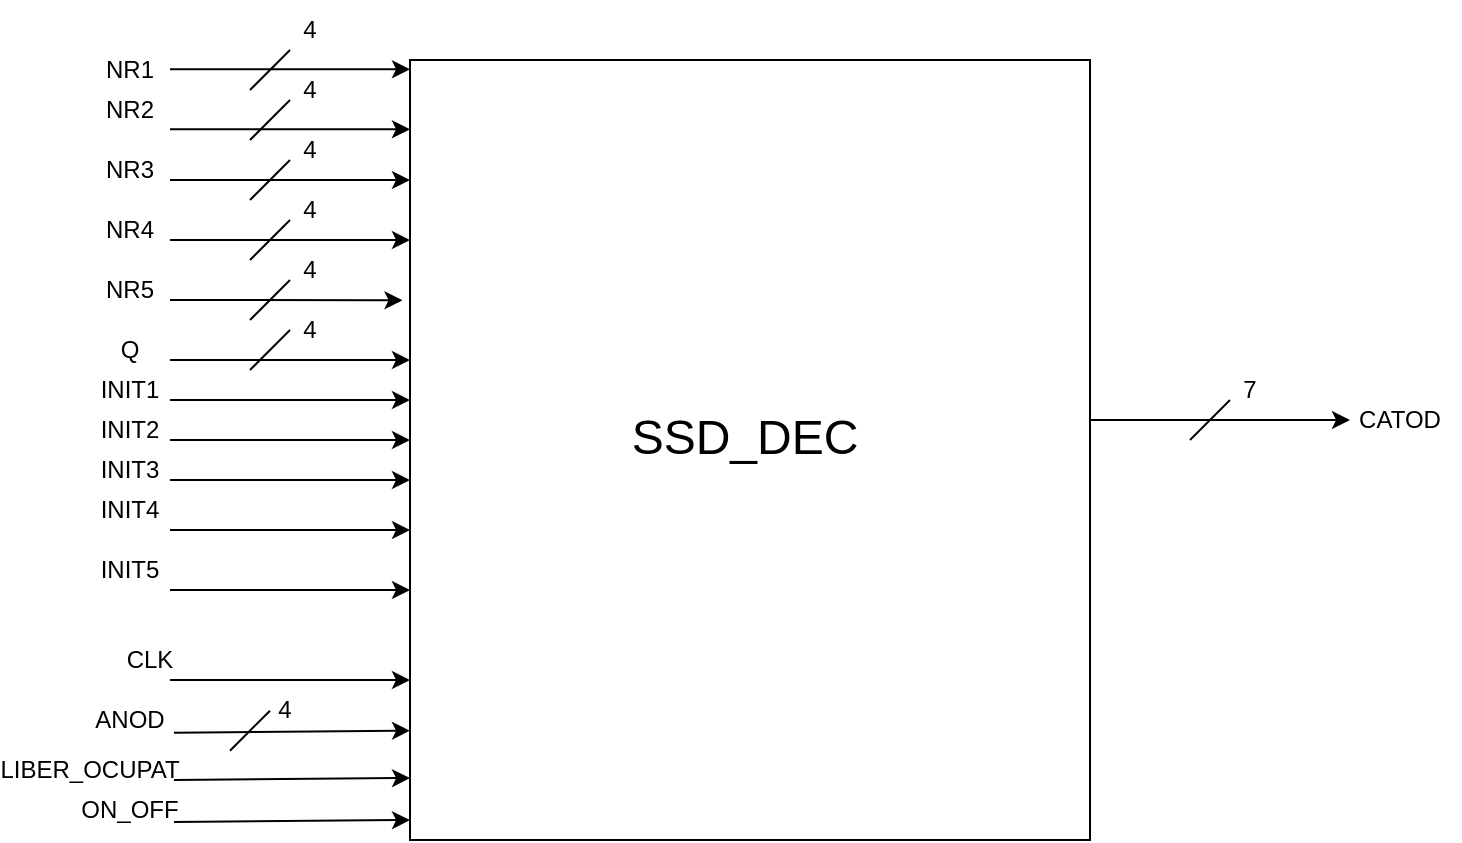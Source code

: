 <mxfile version="21.3.4" type="device">
  <diagram name="Page-1" id="tjMLy3e9W4_cnaeNJdZX">
    <mxGraphModel dx="1434" dy="760" grid="1" gridSize="10" guides="1" tooltips="1" connect="1" arrows="1" fold="1" page="1" pageScale="1" pageWidth="850" pageHeight="1100" math="0" shadow="0">
      <root>
        <mxCell id="0" />
        <mxCell id="1" parent="0" />
        <mxCell id="EfB4kgATYnnncNqZEgoV-20" value="" style="rounded=0;whiteSpace=wrap;html=1;" parent="1" vertex="1">
          <mxGeometry x="285" y="295" width="340" height="390" as="geometry" />
        </mxCell>
        <mxCell id="EfB4kgATYnnncNqZEgoV-22" value="" style="endArrow=classic;html=1;rounded=0;" parent="1" edge="1">
          <mxGeometry width="50" height="50" relative="1" as="geometry">
            <mxPoint x="165" y="299.66" as="sourcePoint" />
            <mxPoint x="285" y="299.66" as="targetPoint" />
          </mxGeometry>
        </mxCell>
        <mxCell id="EfB4kgATYnnncNqZEgoV-24" value="" style="endArrow=classic;html=1;rounded=0;entryX=0;entryY=0.077;entryDx=0;entryDy=0;entryPerimeter=0;" parent="1" edge="1">
          <mxGeometry width="50" height="50" relative="1" as="geometry">
            <mxPoint x="165" y="329.66" as="sourcePoint" />
            <mxPoint x="285" y="329.66" as="targetPoint" />
          </mxGeometry>
        </mxCell>
        <mxCell id="EfB4kgATYnnncNqZEgoV-25" value="" style="endArrow=classic;html=1;rounded=0;entryX=0;entryY=0.077;entryDx=0;entryDy=0;entryPerimeter=0;" parent="1" edge="1">
          <mxGeometry width="50" height="50" relative="1" as="geometry">
            <mxPoint x="165" y="355" as="sourcePoint" />
            <mxPoint x="285" y="355" as="targetPoint" />
          </mxGeometry>
        </mxCell>
        <mxCell id="EfB4kgATYnnncNqZEgoV-26" value="" style="endArrow=classic;html=1;rounded=0;entryX=0;entryY=0.077;entryDx=0;entryDy=0;entryPerimeter=0;" parent="1" edge="1">
          <mxGeometry width="50" height="50" relative="1" as="geometry">
            <mxPoint x="165" y="385" as="sourcePoint" />
            <mxPoint x="285" y="385" as="targetPoint" />
          </mxGeometry>
        </mxCell>
        <mxCell id="EfB4kgATYnnncNqZEgoV-27" value="" style="endArrow=classic;html=1;rounded=0;entryX=0;entryY=0.077;entryDx=0;entryDy=0;entryPerimeter=0;" parent="1" edge="1">
          <mxGeometry width="50" height="50" relative="1" as="geometry">
            <mxPoint x="165" y="445" as="sourcePoint" />
            <mxPoint x="285" y="445" as="targetPoint" />
          </mxGeometry>
        </mxCell>
        <mxCell id="EfB4kgATYnnncNqZEgoV-28" value="" style="endArrow=classic;html=1;rounded=0;entryX=0;entryY=0.077;entryDx=0;entryDy=0;entryPerimeter=0;" parent="1" edge="1">
          <mxGeometry width="50" height="50" relative="1" as="geometry">
            <mxPoint x="165" y="465" as="sourcePoint" />
            <mxPoint x="285" y="465" as="targetPoint" />
          </mxGeometry>
        </mxCell>
        <mxCell id="EfB4kgATYnnncNqZEgoV-29" value="NR1" style="text;html=1;strokeColor=none;fillColor=none;align=center;verticalAlign=middle;whiteSpace=wrap;rounded=0;" parent="1" vertex="1">
          <mxGeometry x="115" y="285" width="60" height="30" as="geometry" />
        </mxCell>
        <mxCell id="EfB4kgATYnnncNqZEgoV-30" value="NR2" style="text;html=1;strokeColor=none;fillColor=none;align=center;verticalAlign=middle;whiteSpace=wrap;rounded=0;" parent="1" vertex="1">
          <mxGeometry x="115" y="305" width="60" height="30" as="geometry" />
        </mxCell>
        <mxCell id="EfB4kgATYnnncNqZEgoV-31" value="NR3" style="text;html=1;strokeColor=none;fillColor=none;align=center;verticalAlign=middle;whiteSpace=wrap;rounded=0;" parent="1" vertex="1">
          <mxGeometry x="115" y="335" width="60" height="30" as="geometry" />
        </mxCell>
        <mxCell id="EfB4kgATYnnncNqZEgoV-32" value="NR4" style="text;html=1;strokeColor=none;fillColor=none;align=center;verticalAlign=middle;whiteSpace=wrap;rounded=0;" parent="1" vertex="1">
          <mxGeometry x="115" y="365" width="60" height="30" as="geometry" />
        </mxCell>
        <mxCell id="EfB4kgATYnnncNqZEgoV-33" value="NR5" style="text;html=1;strokeColor=none;fillColor=none;align=center;verticalAlign=middle;whiteSpace=wrap;rounded=0;" parent="1" vertex="1">
          <mxGeometry x="115" y="395" width="60" height="30" as="geometry" />
        </mxCell>
        <mxCell id="EfB4kgATYnnncNqZEgoV-34" value="Q" style="text;html=1;strokeColor=none;fillColor=none;align=center;verticalAlign=middle;whiteSpace=wrap;rounded=0;" parent="1" vertex="1">
          <mxGeometry x="115" y="425" width="60" height="30" as="geometry" />
        </mxCell>
        <mxCell id="EfB4kgATYnnncNqZEgoV-36" value="" style="endArrow=classic;html=1;rounded=0;entryX=0;entryY=0.077;entryDx=0;entryDy=0;entryPerimeter=0;" parent="1" edge="1">
          <mxGeometry width="50" height="50" relative="1" as="geometry">
            <mxPoint x="165" y="485" as="sourcePoint" />
            <mxPoint x="285" y="485" as="targetPoint" />
          </mxGeometry>
        </mxCell>
        <mxCell id="EfB4kgATYnnncNqZEgoV-37" value="" style="endArrow=classic;html=1;rounded=0;entryX=0;entryY=0.077;entryDx=0;entryDy=0;entryPerimeter=0;" parent="1" edge="1">
          <mxGeometry width="50" height="50" relative="1" as="geometry">
            <mxPoint x="165" y="505" as="sourcePoint" />
            <mxPoint x="285" y="505" as="targetPoint" />
          </mxGeometry>
        </mxCell>
        <mxCell id="EfB4kgATYnnncNqZEgoV-38" value="" style="endArrow=classic;html=1;rounded=0;entryX=0;entryY=0.077;entryDx=0;entryDy=0;entryPerimeter=0;" parent="1" edge="1">
          <mxGeometry width="50" height="50" relative="1" as="geometry">
            <mxPoint x="165" y="530" as="sourcePoint" />
            <mxPoint x="285" y="530" as="targetPoint" />
          </mxGeometry>
        </mxCell>
        <mxCell id="EfB4kgATYnnncNqZEgoV-39" value="" style="endArrow=classic;html=1;rounded=0;entryX=0;entryY=0.077;entryDx=0;entryDy=0;entryPerimeter=0;" parent="1" edge="1">
          <mxGeometry width="50" height="50" relative="1" as="geometry">
            <mxPoint x="165" y="560" as="sourcePoint" />
            <mxPoint x="285" y="560" as="targetPoint" />
          </mxGeometry>
        </mxCell>
        <mxCell id="EfB4kgATYnnncNqZEgoV-40" value="" style="endArrow=classic;html=1;rounded=0;entryX=0;entryY=0.077;entryDx=0;entryDy=0;entryPerimeter=0;" parent="1" edge="1">
          <mxGeometry width="50" height="50" relative="1" as="geometry">
            <mxPoint x="165" y="605" as="sourcePoint" />
            <mxPoint x="285" y="605" as="targetPoint" />
          </mxGeometry>
        </mxCell>
        <mxCell id="EfB4kgATYnnncNqZEgoV-41" value="INIT1" style="text;html=1;strokeColor=none;fillColor=none;align=center;verticalAlign=middle;whiteSpace=wrap;rounded=0;" parent="1" vertex="1">
          <mxGeometry x="115" y="445" width="60" height="30" as="geometry" />
        </mxCell>
        <mxCell id="EfB4kgATYnnncNqZEgoV-43" value="INIT2" style="text;html=1;strokeColor=none;fillColor=none;align=center;verticalAlign=middle;whiteSpace=wrap;rounded=0;" parent="1" vertex="1">
          <mxGeometry x="115" y="465" width="60" height="30" as="geometry" />
        </mxCell>
        <mxCell id="EfB4kgATYnnncNqZEgoV-44" value="INIT3" style="text;html=1;strokeColor=none;fillColor=none;align=center;verticalAlign=middle;whiteSpace=wrap;rounded=0;" parent="1" vertex="1">
          <mxGeometry x="115" y="485" width="60" height="30" as="geometry" />
        </mxCell>
        <mxCell id="EfB4kgATYnnncNqZEgoV-45" value="INIT4" style="text;html=1;strokeColor=none;fillColor=none;align=center;verticalAlign=middle;whiteSpace=wrap;rounded=0;" parent="1" vertex="1">
          <mxGeometry x="115" y="505" width="60" height="30" as="geometry" />
        </mxCell>
        <mxCell id="EfB4kgATYnnncNqZEgoV-46" value="INIT5" style="text;html=1;strokeColor=none;fillColor=none;align=center;verticalAlign=middle;whiteSpace=wrap;rounded=0;" parent="1" vertex="1">
          <mxGeometry x="115" y="535" width="60" height="30" as="geometry" />
        </mxCell>
        <mxCell id="EfB4kgATYnnncNqZEgoV-49" value="CLK" style="text;html=1;strokeColor=none;fillColor=none;align=center;verticalAlign=middle;whiteSpace=wrap;rounded=0;" parent="1" vertex="1">
          <mxGeometry x="125" y="580.34" width="60" height="30" as="geometry" />
        </mxCell>
        <mxCell id="EfB4kgATYnnncNqZEgoV-51" value="" style="endArrow=classic;html=1;rounded=0;entryX=-0.007;entryY=0.69;entryDx=0;entryDy=0;entryPerimeter=0;" parent="1" edge="1">
          <mxGeometry width="50" height="50" relative="1" as="geometry">
            <mxPoint x="167" y="631.34" as="sourcePoint" />
            <mxPoint x="285" y="630.34" as="targetPoint" />
          </mxGeometry>
        </mxCell>
        <mxCell id="EfB4kgATYnnncNqZEgoV-52" value="" style="endArrow=classic;html=1;rounded=0;entryX=-0.007;entryY=0.69;entryDx=0;entryDy=0;entryPerimeter=0;" parent="1" edge="1">
          <mxGeometry width="50" height="50" relative="1" as="geometry">
            <mxPoint x="167" y="655" as="sourcePoint" />
            <mxPoint x="285" y="654" as="targetPoint" />
          </mxGeometry>
        </mxCell>
        <mxCell id="EfB4kgATYnnncNqZEgoV-53" value="" style="endArrow=classic;html=1;rounded=0;entryX=-0.007;entryY=0.69;entryDx=0;entryDy=0;entryPerimeter=0;" parent="1" edge="1">
          <mxGeometry width="50" height="50" relative="1" as="geometry">
            <mxPoint x="167" y="676" as="sourcePoint" />
            <mxPoint x="285" y="675" as="targetPoint" />
          </mxGeometry>
        </mxCell>
        <mxCell id="EfB4kgATYnnncNqZEgoV-54" value="ANOD" style="text;html=1;strokeColor=none;fillColor=none;align=center;verticalAlign=middle;whiteSpace=wrap;rounded=0;" parent="1" vertex="1">
          <mxGeometry x="115" y="610.34" width="60" height="30" as="geometry" />
        </mxCell>
        <mxCell id="EfB4kgATYnnncNqZEgoV-55" value="LIBER_OCUPAT" style="text;html=1;strokeColor=none;fillColor=none;align=center;verticalAlign=middle;whiteSpace=wrap;rounded=0;" parent="1" vertex="1">
          <mxGeometry x="95" y="635" width="60" height="30" as="geometry" />
        </mxCell>
        <mxCell id="EfB4kgATYnnncNqZEgoV-56" value="ON_OFF" style="text;html=1;strokeColor=none;fillColor=none;align=center;verticalAlign=middle;whiteSpace=wrap;rounded=0;" parent="1" vertex="1">
          <mxGeometry x="115" y="655" width="60" height="30" as="geometry" />
        </mxCell>
        <mxCell id="EfB4kgATYnnncNqZEgoV-57" value="&lt;span style=&quot;font-size: 24px;&quot;&gt;SSD_DEC&lt;br&gt;&lt;br&gt;&lt;/span&gt;" style="text;html=1;strokeColor=none;fillColor=none;align=center;verticalAlign=middle;whiteSpace=wrap;rounded=0;" parent="1" vertex="1">
          <mxGeometry x="390" y="465" width="125" height="65" as="geometry" />
        </mxCell>
        <mxCell id="EfB4kgATYnnncNqZEgoV-58" value="" style="endArrow=none;html=1;rounded=0;" parent="1" edge="1">
          <mxGeometry width="50" height="50" relative="1" as="geometry">
            <mxPoint x="205" y="310" as="sourcePoint" />
            <mxPoint x="225" y="290" as="targetPoint" />
          </mxGeometry>
        </mxCell>
        <mxCell id="EfB4kgATYnnncNqZEgoV-59" value="" style="endArrow=none;html=1;rounded=0;" parent="1" edge="1">
          <mxGeometry width="50" height="50" relative="1" as="geometry">
            <mxPoint x="205" y="335" as="sourcePoint" />
            <mxPoint x="225" y="315" as="targetPoint" />
          </mxGeometry>
        </mxCell>
        <mxCell id="EfB4kgATYnnncNqZEgoV-62" value="" style="endArrow=none;html=1;rounded=0;" parent="1" edge="1">
          <mxGeometry width="50" height="50" relative="1" as="geometry">
            <mxPoint x="205" y="365" as="sourcePoint" />
            <mxPoint x="225" y="345" as="targetPoint" />
          </mxGeometry>
        </mxCell>
        <mxCell id="EfB4kgATYnnncNqZEgoV-63" value="" style="endArrow=none;html=1;rounded=0;" parent="1" edge="1">
          <mxGeometry width="50" height="50" relative="1" as="geometry">
            <mxPoint x="205" y="395" as="sourcePoint" />
            <mxPoint x="225" y="375" as="targetPoint" />
          </mxGeometry>
        </mxCell>
        <mxCell id="EfB4kgATYnnncNqZEgoV-66" value="" style="endArrow=none;html=1;rounded=0;" parent="1" edge="1">
          <mxGeometry width="50" height="50" relative="1" as="geometry">
            <mxPoint x="195" y="640.34" as="sourcePoint" />
            <mxPoint x="215" y="620.34" as="targetPoint" />
          </mxGeometry>
        </mxCell>
        <mxCell id="EfB4kgATYnnncNqZEgoV-67" value="" style="endArrow=none;html=1;rounded=0;" parent="1" edge="1">
          <mxGeometry width="50" height="50" relative="1" as="geometry">
            <mxPoint x="675" y="485" as="sourcePoint" />
            <mxPoint x="695" y="465" as="targetPoint" />
          </mxGeometry>
        </mxCell>
        <mxCell id="EfB4kgATYnnncNqZEgoV-68" value="" style="endArrow=classic;html=1;rounded=0;" parent="1" edge="1">
          <mxGeometry width="50" height="50" relative="1" as="geometry">
            <mxPoint x="625" y="475" as="sourcePoint" />
            <mxPoint x="755" y="475" as="targetPoint" />
          </mxGeometry>
        </mxCell>
        <mxCell id="EfB4kgATYnnncNqZEgoV-69" value="7" style="text;html=1;strokeColor=none;fillColor=none;align=center;verticalAlign=middle;whiteSpace=wrap;rounded=0;" parent="1" vertex="1">
          <mxGeometry x="675" y="445" width="60" height="30" as="geometry" />
        </mxCell>
        <mxCell id="EfB4kgATYnnncNqZEgoV-70" value="4" style="text;html=1;strokeColor=none;fillColor=none;align=center;verticalAlign=middle;whiteSpace=wrap;rounded=0;" parent="1" vertex="1">
          <mxGeometry x="205" y="265" width="60" height="30" as="geometry" />
        </mxCell>
        <mxCell id="EfB4kgATYnnncNqZEgoV-71" value="4" style="text;html=1;strokeColor=none;fillColor=none;align=center;verticalAlign=middle;whiteSpace=wrap;rounded=0;" parent="1" vertex="1">
          <mxGeometry x="205" y="295" width="60" height="30" as="geometry" />
        </mxCell>
        <mxCell id="EfB4kgATYnnncNqZEgoV-72" value="4" style="text;html=1;strokeColor=none;fillColor=none;align=center;verticalAlign=middle;whiteSpace=wrap;rounded=0;" parent="1" vertex="1">
          <mxGeometry x="205" y="325" width="60" height="30" as="geometry" />
        </mxCell>
        <mxCell id="EfB4kgATYnnncNqZEgoV-75" value="4" style="text;html=1;strokeColor=none;fillColor=none;align=center;verticalAlign=middle;whiteSpace=wrap;rounded=0;" parent="1" vertex="1">
          <mxGeometry x="205" y="385" width="60" height="30" as="geometry" />
        </mxCell>
        <mxCell id="EfB4kgATYnnncNqZEgoV-74" value="4" style="text;html=1;strokeColor=none;fillColor=none;align=center;verticalAlign=middle;whiteSpace=wrap;rounded=0;" parent="1" vertex="1">
          <mxGeometry x="205" y="415" width="60" height="30" as="geometry" />
        </mxCell>
        <mxCell id="EfB4kgATYnnncNqZEgoV-73" value="4" style="text;html=1;strokeColor=none;fillColor=none;align=center;verticalAlign=middle;whiteSpace=wrap;rounded=0;" parent="1" vertex="1">
          <mxGeometry x="205" y="355" width="60" height="30" as="geometry" />
        </mxCell>
        <mxCell id="EfB4kgATYnnncNqZEgoV-80" value="" style="endArrow=classic;html=1;rounded=0;entryX=-0.011;entryY=0.308;entryDx=0;entryDy=0;entryPerimeter=0;" parent="1" target="EfB4kgATYnnncNqZEgoV-20" edge="1">
          <mxGeometry width="50" height="50" relative="1" as="geometry">
            <mxPoint x="165" y="415" as="sourcePoint" />
            <mxPoint x="215" y="365" as="targetPoint" />
          </mxGeometry>
        </mxCell>
        <mxCell id="EfB4kgATYnnncNqZEgoV-82" value="" style="endArrow=none;html=1;rounded=0;" parent="1" edge="1">
          <mxGeometry width="50" height="50" relative="1" as="geometry">
            <mxPoint x="205" y="425" as="sourcePoint" />
            <mxPoint x="225" y="405" as="targetPoint" />
          </mxGeometry>
        </mxCell>
        <mxCell id="EfB4kgATYnnncNqZEgoV-83" value="" style="endArrow=none;html=1;rounded=0;" parent="1" edge="1">
          <mxGeometry width="50" height="50" relative="1" as="geometry">
            <mxPoint x="205" y="450" as="sourcePoint" />
            <mxPoint x="225" y="430" as="targetPoint" />
          </mxGeometry>
        </mxCell>
        <mxCell id="EfB4kgATYnnncNqZEgoV-84" value="CATOD" style="text;html=1;strokeColor=none;fillColor=none;align=center;verticalAlign=middle;whiteSpace=wrap;rounded=0;" parent="1" vertex="1">
          <mxGeometry x="750" y="460" width="60" height="30" as="geometry" />
        </mxCell>
        <mxCell id="EfB4kgATYnnncNqZEgoV-85" value="4" style="text;html=1;strokeColor=none;fillColor=none;align=center;verticalAlign=middle;whiteSpace=wrap;rounded=0;" parent="1" vertex="1">
          <mxGeometry x="210" y="605" width="25" height="30" as="geometry" />
        </mxCell>
      </root>
    </mxGraphModel>
  </diagram>
</mxfile>
